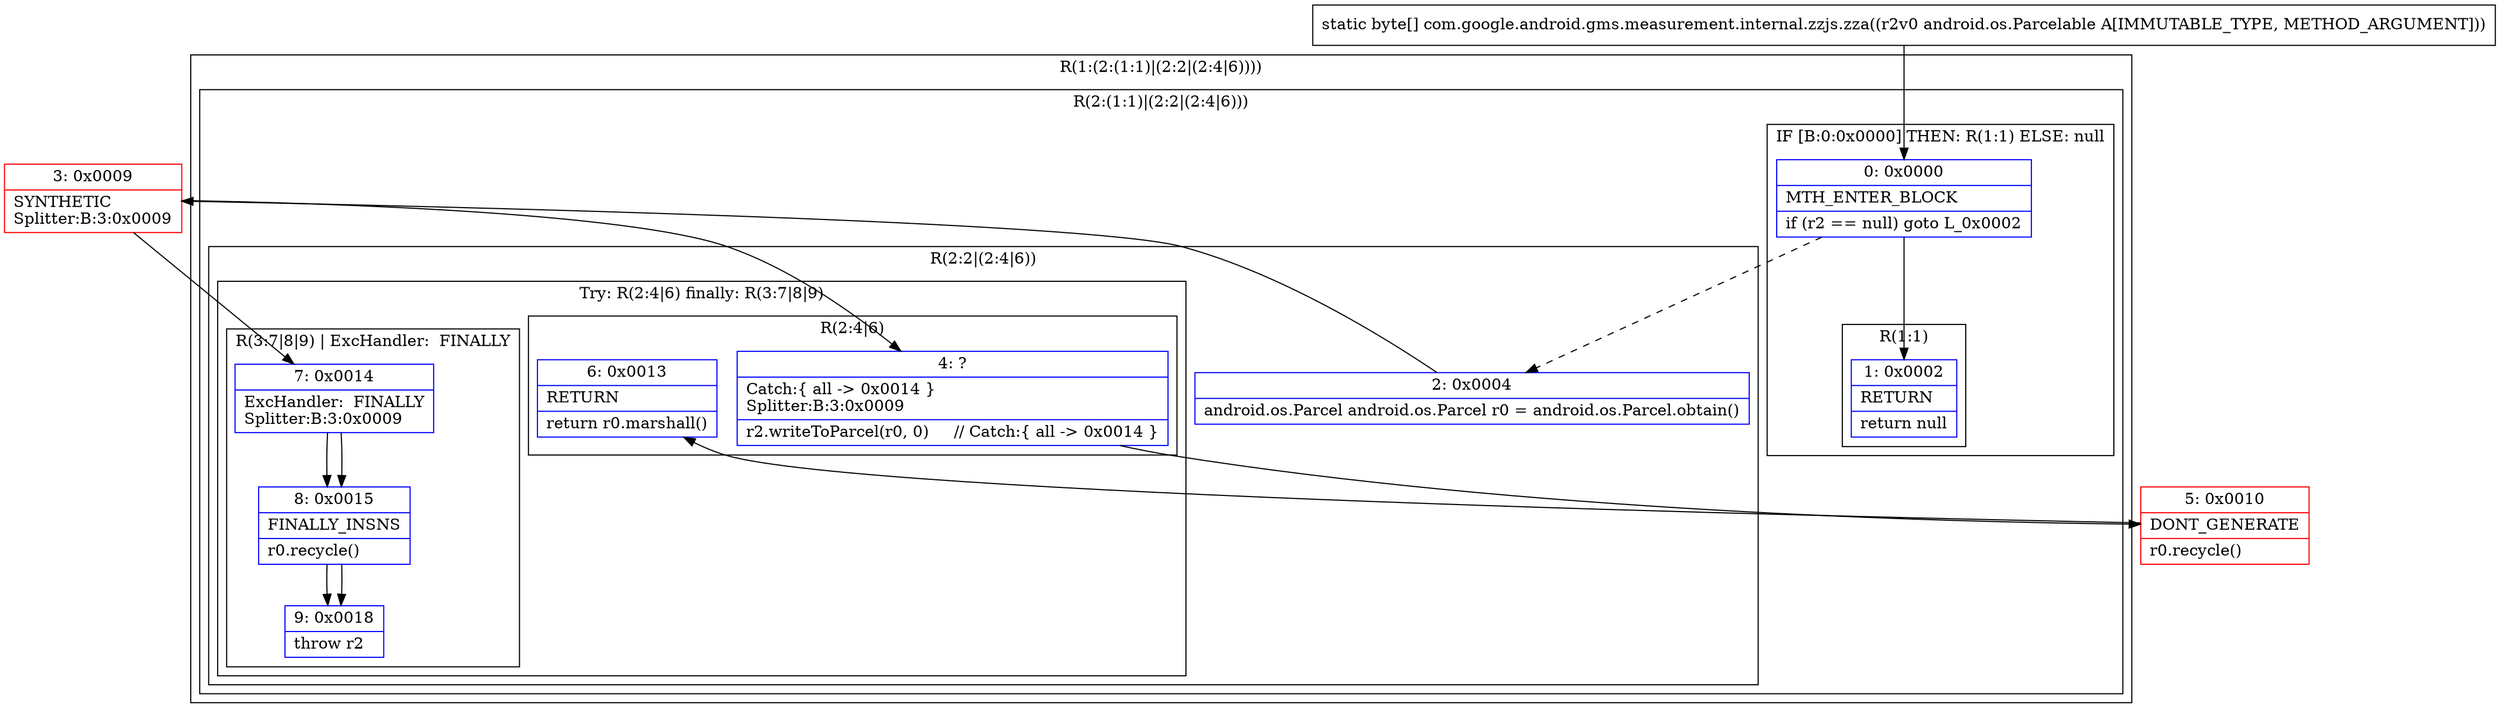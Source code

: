 digraph "CFG forcom.google.android.gms.measurement.internal.zzjs.zza(Landroid\/os\/Parcelable;)[B" {
subgraph cluster_Region_609238779 {
label = "R(1:(2:(1:1)|(2:2|(2:4|6))))";
node [shape=record,color=blue];
subgraph cluster_Region_2132200928 {
label = "R(2:(1:1)|(2:2|(2:4|6)))";
node [shape=record,color=blue];
subgraph cluster_IfRegion_1077327053 {
label = "IF [B:0:0x0000] THEN: R(1:1) ELSE: null";
node [shape=record,color=blue];
Node_0 [shape=record,label="{0\:\ 0x0000|MTH_ENTER_BLOCK\l|if (r2 == null) goto L_0x0002\l}"];
subgraph cluster_Region_320835187 {
label = "R(1:1)";
node [shape=record,color=blue];
Node_1 [shape=record,label="{1\:\ 0x0002|RETURN\l|return null\l}"];
}
}
subgraph cluster_Region_1294012247 {
label = "R(2:2|(2:4|6))";
node [shape=record,color=blue];
Node_2 [shape=record,label="{2\:\ 0x0004|android.os.Parcel android.os.Parcel r0 = android.os.Parcel.obtain()\l}"];
subgraph cluster_TryCatchRegion_916315405 {
label = "Try: R(2:4|6) finally: R(3:7|8|9)";
node [shape=record,color=blue];
subgraph cluster_Region_94209867 {
label = "R(2:4|6)";
node [shape=record,color=blue];
Node_4 [shape=record,label="{4\:\ ?|Catch:\{ all \-\> 0x0014 \}\lSplitter:B:3:0x0009\l|r2.writeToParcel(r0, 0)     \/\/ Catch:\{ all \-\> 0x0014 \}\l}"];
Node_6 [shape=record,label="{6\:\ 0x0013|RETURN\l|return r0.marshall()\l}"];
}
subgraph cluster_Region_1828736781 {
label = "R(3:7|8|9) | ExcHandler:  FINALLY\l";
node [shape=record,color=blue];
Node_7 [shape=record,label="{7\:\ 0x0014|ExcHandler:  FINALLY\lSplitter:B:3:0x0009\l}"];
Node_8 [shape=record,label="{8\:\ 0x0015|FINALLY_INSNS\l|r0.recycle()\l}"];
Node_9 [shape=record,label="{9\:\ 0x0018|throw r2\l}"];
}
}
}
}
}
subgraph cluster_Region_1828736781 {
label = "R(3:7|8|9) | ExcHandler:  FINALLY\l";
node [shape=record,color=blue];
Node_7 [shape=record,label="{7\:\ 0x0014|ExcHandler:  FINALLY\lSplitter:B:3:0x0009\l}"];
Node_8 [shape=record,label="{8\:\ 0x0015|FINALLY_INSNS\l|r0.recycle()\l}"];
Node_9 [shape=record,label="{9\:\ 0x0018|throw r2\l}"];
}
Node_3 [shape=record,color=red,label="{3\:\ 0x0009|SYNTHETIC\lSplitter:B:3:0x0009\l}"];
Node_5 [shape=record,color=red,label="{5\:\ 0x0010|DONT_GENERATE\l|r0.recycle()\l}"];
MethodNode[shape=record,label="{static byte[] com.google.android.gms.measurement.internal.zzjs.zza((r2v0 android.os.Parcelable A[IMMUTABLE_TYPE, METHOD_ARGUMENT])) }"];
MethodNode -> Node_0;
Node_0 -> Node_1;
Node_0 -> Node_2[style=dashed];
Node_2 -> Node_3;
Node_4 -> Node_5;
Node_7 -> Node_8;
Node_8 -> Node_9;
Node_7 -> Node_8;
Node_8 -> Node_9;
Node_3 -> Node_4;
Node_3 -> Node_7;
Node_5 -> Node_6;
}

